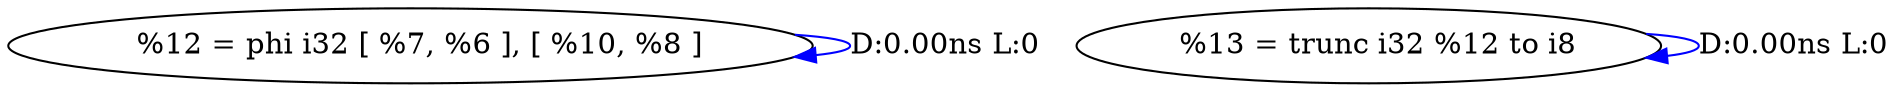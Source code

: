 digraph {
Node0x2b48e40[label="  %12 = phi i32 [ %7, %6 ], [ %10, %8 ]"];
Node0x2b48e40 -> Node0x2b48e40[label="D:0.00ns L:0",color=blue];
Node0x2b48f20[label="  %13 = trunc i32 %12 to i8"];
Node0x2b48f20 -> Node0x2b48f20[label="D:0.00ns L:0",color=blue];
}
